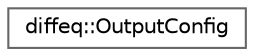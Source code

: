 digraph "Graphical Class Hierarchy"
{
 // LATEX_PDF_SIZE
  bgcolor="transparent";
  edge [fontname=Helvetica,fontsize=10,labelfontname=Helvetica,labelfontsize=10];
  node [fontname=Helvetica,fontsize=10,shape=box,height=0.2,width=0.4];
  rankdir="LR";
  Node0 [id="Node000000",label="diffeq::OutputConfig",height=0.2,width=0.4,color="grey40", fillcolor="white", style="filled",URL="$structdiffeq_1_1_output_config.html",tooltip="Configuration for output handling."];
}
